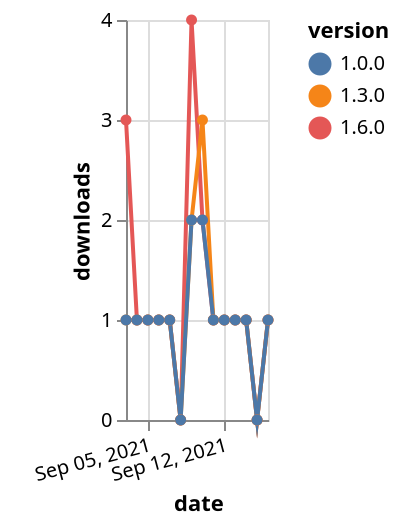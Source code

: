 {"$schema": "https://vega.github.io/schema/vega-lite/v5.json", "description": "A simple bar chart with embedded data.", "data": {"values": [{"date": "2021-09-03", "total": 118, "delta": 3, "version": "1.6.0"}, {"date": "2021-09-04", "total": 119, "delta": 1, "version": "1.6.0"}, {"date": "2021-09-05", "total": 120, "delta": 1, "version": "1.6.0"}, {"date": "2021-09-06", "total": 121, "delta": 1, "version": "1.6.0"}, {"date": "2021-09-07", "total": 122, "delta": 1, "version": "1.6.0"}, {"date": "2021-09-08", "total": 122, "delta": 0, "version": "1.6.0"}, {"date": "2021-09-09", "total": 126, "delta": 4, "version": "1.6.0"}, {"date": "2021-09-10", "total": 128, "delta": 2, "version": "1.6.0"}, {"date": "2021-09-11", "total": 129, "delta": 1, "version": "1.6.0"}, {"date": "2021-09-12", "total": 130, "delta": 1, "version": "1.6.0"}, {"date": "2021-09-13", "total": 131, "delta": 1, "version": "1.6.0"}, {"date": "2021-09-14", "total": 132, "delta": 1, "version": "1.6.0"}, {"date": "2021-09-15", "total": 132, "delta": 0, "version": "1.6.0"}, {"date": "2021-09-16", "total": 133, "delta": 1, "version": "1.6.0"}, {"date": "2021-09-03", "total": 218, "delta": 1, "version": "1.3.0"}, {"date": "2021-09-04", "total": 219, "delta": 1, "version": "1.3.0"}, {"date": "2021-09-05", "total": 220, "delta": 1, "version": "1.3.0"}, {"date": "2021-09-06", "total": 221, "delta": 1, "version": "1.3.0"}, {"date": "2021-09-07", "total": 222, "delta": 1, "version": "1.3.0"}, {"date": "2021-09-08", "total": 222, "delta": 0, "version": "1.3.0"}, {"date": "2021-09-09", "total": 224, "delta": 2, "version": "1.3.0"}, {"date": "2021-09-10", "total": 227, "delta": 3, "version": "1.3.0"}, {"date": "2021-09-11", "total": 228, "delta": 1, "version": "1.3.0"}, {"date": "2021-09-12", "total": 229, "delta": 1, "version": "1.3.0"}, {"date": "2021-09-13", "total": 230, "delta": 1, "version": "1.3.0"}, {"date": "2021-09-14", "total": 231, "delta": 1, "version": "1.3.0"}, {"date": "2021-09-15", "total": 231, "delta": 0, "version": "1.3.0"}, {"date": "2021-09-16", "total": 232, "delta": 1, "version": "1.3.0"}, {"date": "2021-09-03", "total": 203, "delta": 1, "version": "1.0.0"}, {"date": "2021-09-04", "total": 204, "delta": 1, "version": "1.0.0"}, {"date": "2021-09-05", "total": 205, "delta": 1, "version": "1.0.0"}, {"date": "2021-09-06", "total": 206, "delta": 1, "version": "1.0.0"}, {"date": "2021-09-07", "total": 207, "delta": 1, "version": "1.0.0"}, {"date": "2021-09-08", "total": 207, "delta": 0, "version": "1.0.0"}, {"date": "2021-09-09", "total": 209, "delta": 2, "version": "1.0.0"}, {"date": "2021-09-10", "total": 211, "delta": 2, "version": "1.0.0"}, {"date": "2021-09-11", "total": 212, "delta": 1, "version": "1.0.0"}, {"date": "2021-09-12", "total": 213, "delta": 1, "version": "1.0.0"}, {"date": "2021-09-13", "total": 214, "delta": 1, "version": "1.0.0"}, {"date": "2021-09-14", "total": 215, "delta": 1, "version": "1.0.0"}, {"date": "2021-09-15", "total": 215, "delta": 0, "version": "1.0.0"}, {"date": "2021-09-16", "total": 216, "delta": 1, "version": "1.0.0"}]}, "width": "container", "mark": {"type": "line", "point": {"filled": true}}, "encoding": {"x": {"field": "date", "type": "temporal", "timeUnit": "yearmonthdate", "title": "date", "axis": {"labelAngle": -15}}, "y": {"field": "delta", "type": "quantitative", "title": "downloads"}, "color": {"field": "version", "type": "nominal"}, "tooltip": {"field": "delta"}}}